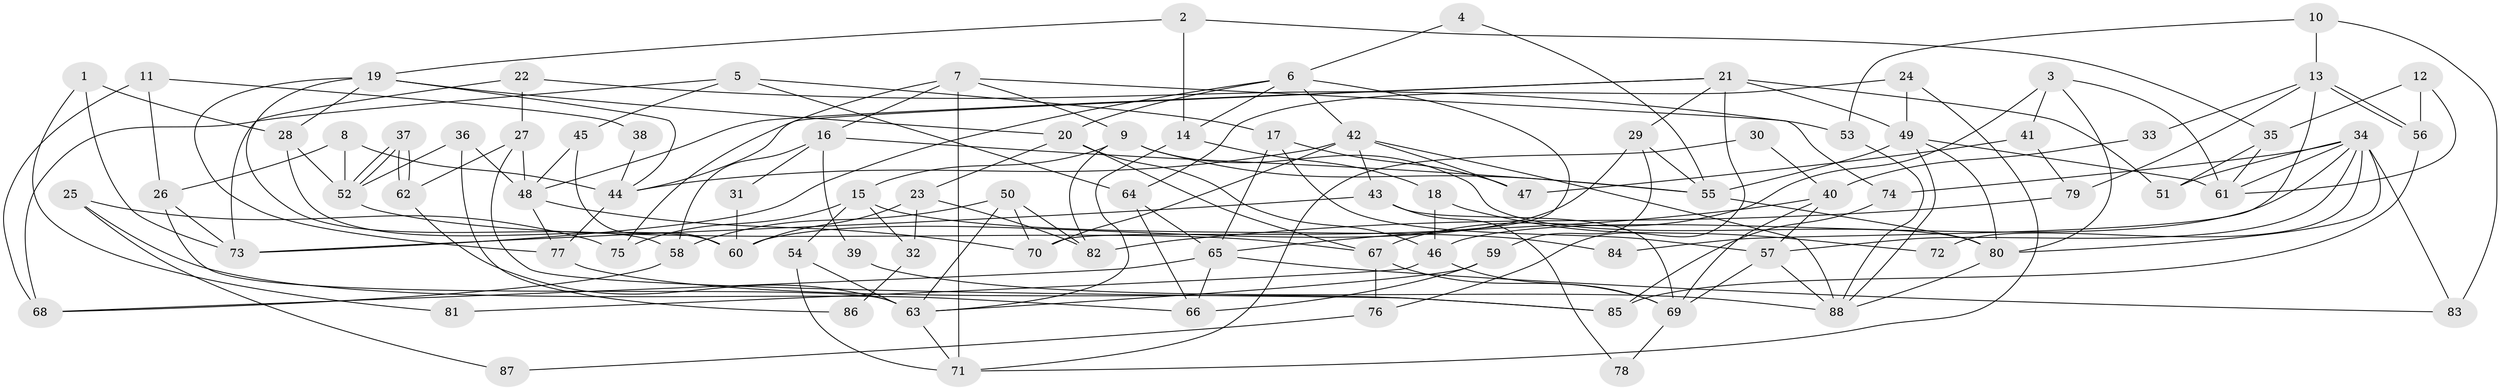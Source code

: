 // coarse degree distribution, {2: 0.11538461538461539, 5: 0.19230769230769232, 7: 0.07692307692307693, 3: 0.25, 4: 0.19230769230769232, 11: 0.038461538461538464, 9: 0.019230769230769232, 6: 0.11538461538461539}
// Generated by graph-tools (version 1.1) at 2025/53/03/04/25 21:53:06]
// undirected, 88 vertices, 176 edges
graph export_dot {
graph [start="1"]
  node [color=gray90,style=filled];
  1;
  2;
  3;
  4;
  5;
  6;
  7;
  8;
  9;
  10;
  11;
  12;
  13;
  14;
  15;
  16;
  17;
  18;
  19;
  20;
  21;
  22;
  23;
  24;
  25;
  26;
  27;
  28;
  29;
  30;
  31;
  32;
  33;
  34;
  35;
  36;
  37;
  38;
  39;
  40;
  41;
  42;
  43;
  44;
  45;
  46;
  47;
  48;
  49;
  50;
  51;
  52;
  53;
  54;
  55;
  56;
  57;
  58;
  59;
  60;
  61;
  62;
  63;
  64;
  65;
  66;
  67;
  68;
  69;
  70;
  71;
  72;
  73;
  74;
  75;
  76;
  77;
  78;
  79;
  80;
  81;
  82;
  83;
  84;
  85;
  86;
  87;
  88;
  1 -- 28;
  1 -- 73;
  1 -- 81;
  2 -- 19;
  2 -- 14;
  2 -- 35;
  3 -- 80;
  3 -- 67;
  3 -- 41;
  3 -- 61;
  4 -- 55;
  4 -- 6;
  5 -- 45;
  5 -- 68;
  5 -- 17;
  5 -- 64;
  6 -- 20;
  6 -- 42;
  6 -- 14;
  6 -- 70;
  6 -- 73;
  7 -- 74;
  7 -- 16;
  7 -- 9;
  7 -- 71;
  7 -- 75;
  8 -- 26;
  8 -- 44;
  8 -- 52;
  9 -- 80;
  9 -- 15;
  9 -- 55;
  9 -- 82;
  10 -- 83;
  10 -- 53;
  10 -- 13;
  11 -- 26;
  11 -- 68;
  11 -- 38;
  12 -- 61;
  12 -- 35;
  12 -- 56;
  13 -- 56;
  13 -- 56;
  13 -- 33;
  13 -- 79;
  13 -- 84;
  14 -- 63;
  14 -- 18;
  15 -- 54;
  15 -- 32;
  15 -- 75;
  15 -- 84;
  16 -- 58;
  16 -- 55;
  16 -- 31;
  16 -- 39;
  17 -- 57;
  17 -- 47;
  17 -- 65;
  18 -- 46;
  18 -- 72;
  19 -- 77;
  19 -- 28;
  19 -- 20;
  19 -- 44;
  19 -- 58;
  20 -- 46;
  20 -- 23;
  20 -- 67;
  21 -- 49;
  21 -- 44;
  21 -- 29;
  21 -- 48;
  21 -- 51;
  21 -- 76;
  22 -- 27;
  22 -- 73;
  22 -- 53;
  23 -- 82;
  23 -- 32;
  23 -- 60;
  24 -- 49;
  24 -- 64;
  24 -- 71;
  25 -- 75;
  25 -- 66;
  25 -- 87;
  26 -- 73;
  26 -- 63;
  27 -- 62;
  27 -- 85;
  27 -- 48;
  28 -- 52;
  28 -- 60;
  29 -- 55;
  29 -- 59;
  29 -- 60;
  30 -- 71;
  30 -- 40;
  31 -- 60;
  32 -- 86;
  33 -- 40;
  34 -- 61;
  34 -- 51;
  34 -- 46;
  34 -- 57;
  34 -- 72;
  34 -- 74;
  34 -- 80;
  34 -- 83;
  35 -- 61;
  35 -- 51;
  36 -- 48;
  36 -- 52;
  36 -- 86;
  37 -- 62;
  37 -- 62;
  37 -- 52;
  37 -- 52;
  38 -- 44;
  39 -- 88;
  40 -- 69;
  40 -- 57;
  40 -- 65;
  41 -- 79;
  41 -- 47;
  42 -- 47;
  42 -- 70;
  42 -- 43;
  42 -- 44;
  42 -- 88;
  43 -- 69;
  43 -- 73;
  43 -- 78;
  44 -- 77;
  45 -- 60;
  45 -- 48;
  46 -- 69;
  46 -- 81;
  48 -- 70;
  48 -- 77;
  49 -- 80;
  49 -- 55;
  49 -- 61;
  49 -- 88;
  50 -- 70;
  50 -- 63;
  50 -- 58;
  50 -- 82;
  52 -- 67;
  53 -- 88;
  54 -- 63;
  54 -- 71;
  55 -- 80;
  56 -- 85;
  57 -- 88;
  57 -- 69;
  58 -- 68;
  59 -- 66;
  59 -- 63;
  62 -- 63;
  63 -- 71;
  64 -- 65;
  64 -- 66;
  65 -- 66;
  65 -- 68;
  65 -- 83;
  67 -- 69;
  67 -- 76;
  69 -- 78;
  74 -- 85;
  76 -- 87;
  77 -- 85;
  79 -- 82;
  80 -- 88;
}
